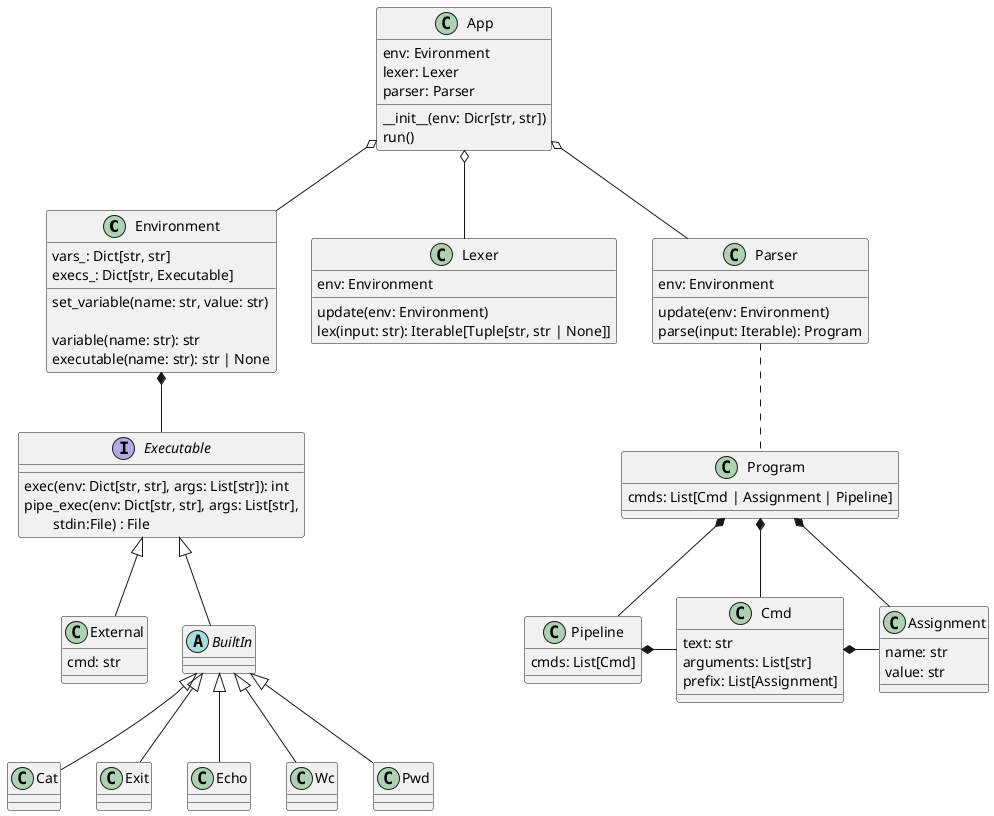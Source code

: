 @startuml
class Environment {
  vars_: Dict[str, str]
  execs_: Dict[str, Executable]


  set_variable(name: str, value: str)

  variable(name: str): str
  executable(name: str): str | None
}

interface Executable {
  exec(env: Dict[str, str], args: List[str]): int
  pipe_exec(env: Dict[str, str], args: List[str],\n\tstdin:File) : File
}

class External {
  cmd: str
}

class Lexer {
  env: Environment
  update(env: Environment)
  lex(input: str): Iterable[Tuple[str, str | None]]
}

class Parser {
  env: Environment
  update(env: Environment)
  parse(input: Iterable): Program
}

class App {
  env: Evironment
  lexer: Lexer
  parser: Parser
  __init__(env: Dicr[str, str])
  run()
}

abstract BuiltIn


class Assignment{
    name: str
    value: str
}

class Cmd{
    text: str
    arguments: List[str]
    prefix: List[Assignment]
}

class Pipeline {
    cmds: List[Cmd]
}

class Program {
	cmds: List[Cmd | Assignment | Pipeline]
}

Program *-- Cmd
Program *-- Pipeline
Program *-- Assignment
Cmd *- Assignment
Pipeline *- Cmd


Parser .. Program


App o-- Lexer
App o-- Parser
App o-- Environment

Executable <|-- BuiltIn

Executable <|-- External
BuiltIn <|-- Cat
BuiltIn <|-- Exit
BuiltIn <|-- Echo
BuiltIn <|-- Wc
BuiltIn <|-- Pwd

Environment *-- Executable
@enduml